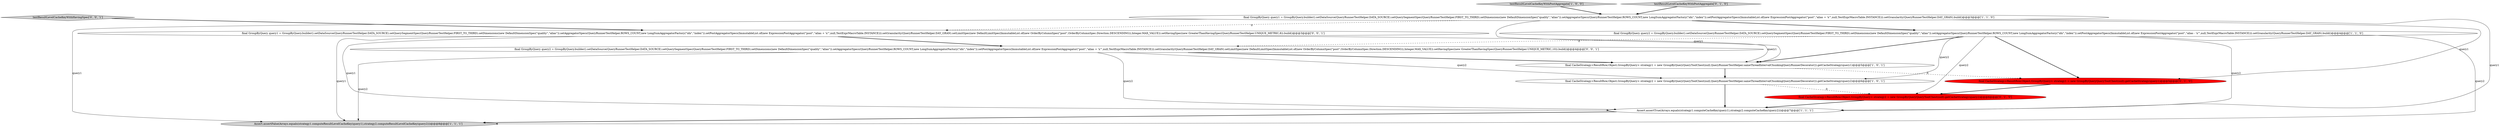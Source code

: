 digraph {
9 [style = filled, label = "final CacheStrategy<ResultRow,Object,GroupByQuery> strategy2 = new GroupByQueryQueryToolChest(null).getCacheStrategy(query2)@@@6@@@['0', '1', '0']", fillcolor = red, shape = ellipse image = "AAA1AAABBB2BBB"];
1 [style = filled, label = "Assert.assertFalse(Arrays.equals(strategy1.computeResultLevelCacheKey(query1),strategy2.computeResultLevelCacheKey(query2)))@@@8@@@['1', '1', '1']", fillcolor = lightgray, shape = ellipse image = "AAA0AAABBB1BBB"];
10 [style = filled, label = "final GroupByQuery query1 = GroupByQuery.builder().setDataSource(QueryRunnerTestHelper.DATA_SOURCE).setQuerySegmentSpec(QueryRunnerTestHelper.FIRST_TO_THIRD).setDimensions(new DefaultDimensionSpec(\"quality\",\"alias\")).setAggregatorSpecs(QueryRunnerTestHelper.ROWS_COUNT,new LongSumAggregatorFactory(\"idx\",\"index\")).setPostAggregatorSpecs(ImmutableList.of(new ExpressionPostAggregator(\"post\",\"alias + 'x'\",null,TestExprMacroTable.INSTANCE))).setGranularity(QueryRunnerTestHelper.DAY_GRAN).setLimitSpec(new DefaultLimitSpec(ImmutableList.of(new OrderByColumnSpec(\"post\",OrderByColumnSpec.Direction.DESCENDING)),Integer.MAX_VALUE)).setHavingSpec(new GreaterThanHavingSpec(QueryRunnerTestHelper.UNIQUE_METRIC,8)).build()@@@3@@@['0', '0', '1']", fillcolor = white, shape = ellipse image = "AAA0AAABBB3BBB"];
3 [style = filled, label = "testResultLevelCacheKeyWithPostAggregate['1', '0', '0']", fillcolor = lightgray, shape = diamond image = "AAA0AAABBB1BBB"];
0 [style = filled, label = "final CacheStrategy<ResultRow,Object,GroupByQuery> strategy1 = new GroupByQueryQueryToolChest(null,QueryRunnerTestHelper.sameThreadIntervalChunkingQueryRunnerDecorator()).getCacheStrategy(query1)@@@5@@@['1', '0', '1']", fillcolor = white, shape = ellipse image = "AAA0AAABBB1BBB"];
4 [style = filled, label = "final GroupByQuery query1 = GroupByQuery.builder().setDataSource(QueryRunnerTestHelper.DATA_SOURCE).setQuerySegmentSpec(QueryRunnerTestHelper.FIRST_TO_THIRD).setDimensions(new DefaultDimensionSpec(\"quality\",\"alias\")).setAggregatorSpecs(QueryRunnerTestHelper.ROWS_COUNT,new LongSumAggregatorFactory(\"idx\",\"index\")).setPostAggregatorSpecs(ImmutableList.of(new ExpressionPostAggregator(\"post\",\"alias + 'x'\",null,TestExprMacroTable.INSTANCE))).setGranularity(QueryRunnerTestHelper.DAY_GRAN).build()@@@3@@@['1', '1', '0']", fillcolor = white, shape = ellipse image = "AAA0AAABBB1BBB"];
8 [style = filled, label = "final CacheStrategy<ResultRow,Object,GroupByQuery> strategy1 = new GroupByQueryQueryToolChest(null).getCacheStrategy(query1)@@@5@@@['0', '1', '0']", fillcolor = red, shape = ellipse image = "AAA1AAABBB2BBB"];
7 [style = filled, label = "testResultLevelCacheKeyWithPostAggregate['0', '1', '0']", fillcolor = lightgray, shape = diamond image = "AAA0AAABBB2BBB"];
2 [style = filled, label = "final GroupByQuery query2 = GroupByQuery.builder().setDataSource(QueryRunnerTestHelper.DATA_SOURCE).setQuerySegmentSpec(QueryRunnerTestHelper.FIRST_TO_THIRD).setDimensions(new DefaultDimensionSpec(\"quality\",\"alias\")).setAggregatorSpecs(QueryRunnerTestHelper.ROWS_COUNT,new LongSumAggregatorFactory(\"idx\",\"index\")).setPostAggregatorSpecs(ImmutableList.of(new ExpressionPostAggregator(\"post\",\"alias - 'x'\",null,TestExprMacroTable.INSTANCE))).setGranularity(QueryRunnerTestHelper.DAY_GRAN).build()@@@4@@@['1', '1', '0']", fillcolor = white, shape = ellipse image = "AAA0AAABBB1BBB"];
5 [style = filled, label = "final CacheStrategy<ResultRow,Object,GroupByQuery> strategy2 = new GroupByQueryQueryToolChest(null,QueryRunnerTestHelper.sameThreadIntervalChunkingQueryRunnerDecorator()).getCacheStrategy(query2)@@@6@@@['1', '0', '1']", fillcolor = white, shape = ellipse image = "AAA0AAABBB1BBB"];
6 [style = filled, label = "Assert.assertTrue(Arrays.equals(strategy1.computeCacheKey(query1),strategy2.computeCacheKey(query2)))@@@7@@@['1', '1', '1']", fillcolor = white, shape = ellipse image = "AAA0AAABBB1BBB"];
11 [style = filled, label = "testResultLevelCacheKeyWithHavingSpec['0', '0', '1']", fillcolor = lightgray, shape = diamond image = "AAA0AAABBB3BBB"];
12 [style = filled, label = "final GroupByQuery query2 = GroupByQuery.builder().setDataSource(QueryRunnerTestHelper.DATA_SOURCE).setQuerySegmentSpec(QueryRunnerTestHelper.FIRST_TO_THIRD).setDimensions(new DefaultDimensionSpec(\"quality\",\"alias\")).setAggregatorSpecs(QueryRunnerTestHelper.ROWS_COUNT,new LongSumAggregatorFactory(\"idx\",\"index\")).setPostAggregatorSpecs(ImmutableList.of(new ExpressionPostAggregator(\"post\",\"alias + 'x'\",null,TestExprMacroTable.INSTANCE))).setGranularity(QueryRunnerTestHelper.DAY_GRAN).setLimitSpec(new DefaultLimitSpec(ImmutableList.of(new OrderByColumnSpec(\"post\",OrderByColumnSpec.Direction.DESCENDING)),Integer.MAX_VALUE)).setHavingSpec(new GreaterThanHavingSpec(QueryRunnerTestHelper.UNIQUE_METRIC,10)).build()@@@4@@@['0', '0', '1']", fillcolor = white, shape = ellipse image = "AAA0AAABBB3BBB"];
10->0 [style = solid, label="query1"];
4->1 [style = solid, label="query1"];
2->6 [style = solid, label="query2"];
12->5 [style = solid, label="query2"];
4->6 [style = solid, label="query1"];
5->9 [style = dashed, label="0"];
2->9 [style = solid, label="query2"];
4->2 [style = bold, label=""];
7->4 [style = bold, label=""];
12->0 [style = bold, label=""];
3->4 [style = bold, label=""];
9->6 [style = bold, label=""];
10->6 [style = solid, label="query1"];
6->1 [style = bold, label=""];
2->12 [style = dashed, label="0"];
2->0 [style = bold, label=""];
2->5 [style = solid, label="query2"];
5->6 [style = bold, label=""];
10->12 [style = bold, label=""];
11->10 [style = bold, label=""];
12->6 [style = solid, label="query2"];
8->9 [style = bold, label=""];
10->1 [style = solid, label="query1"];
0->8 [style = dashed, label="0"];
2->1 [style = solid, label="query2"];
4->8 [style = solid, label="query1"];
4->10 [style = dashed, label="0"];
12->1 [style = solid, label="query2"];
2->8 [style = bold, label=""];
4->0 [style = solid, label="query1"];
0->5 [style = bold, label=""];
}
